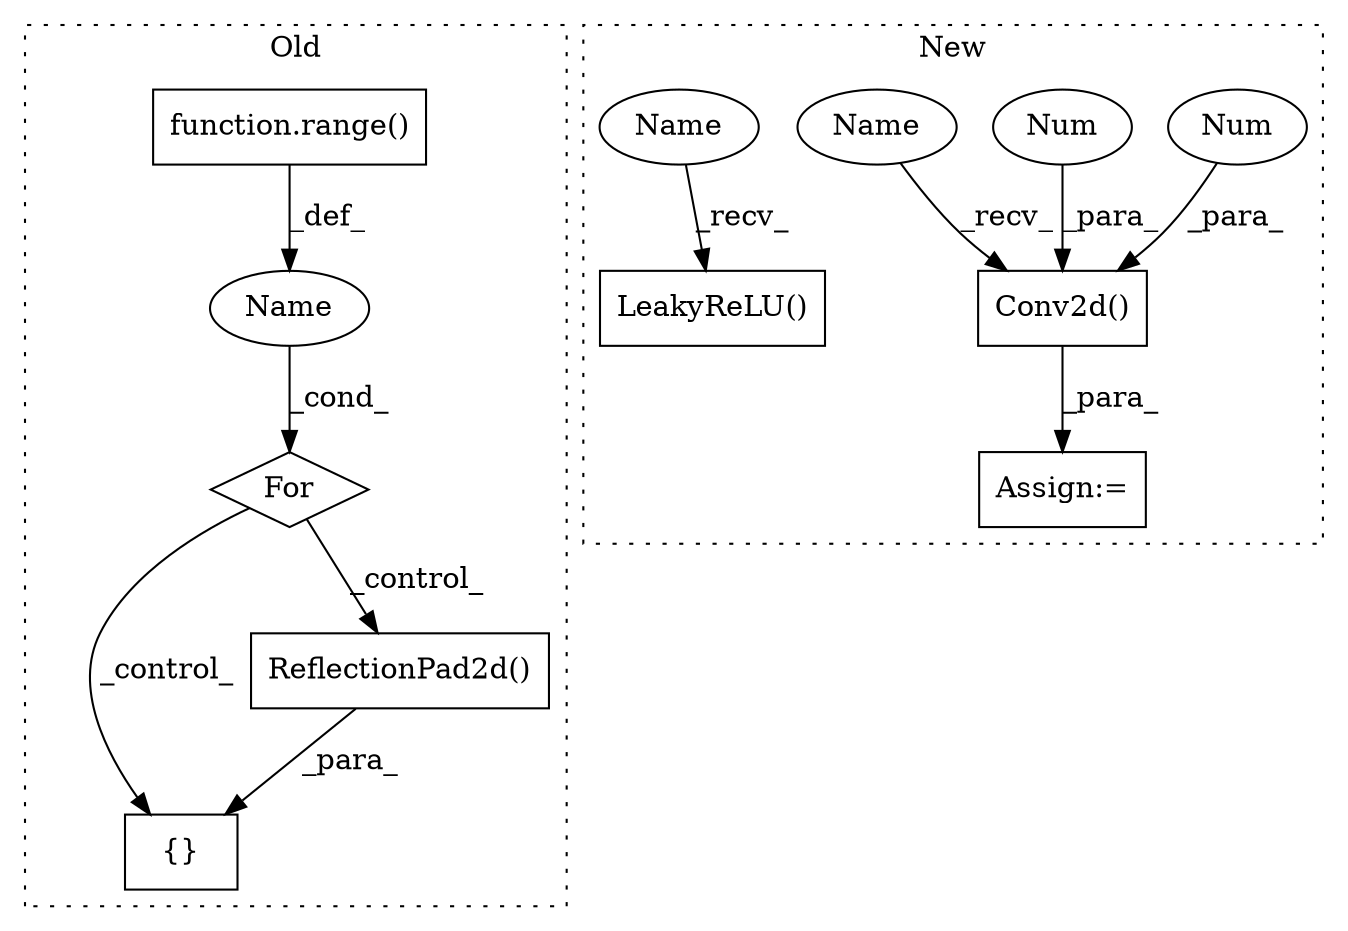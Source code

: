 digraph G {
subgraph cluster0 {
1 [label="function.range()" a="75" s="6277,6297" l="6,1" shape="box"];
3 [label="For" a="107" s="6268,6298" l="4,14" shape="diamond"];
7 [label="Name" a="87" s="6272" l="1" shape="ellipse"];
8 [label="{}" a="59" s="6321,6496" l="1,0" shape="box"];
10 [label="ReflectionPad2d()" a="75" s="6322,6342" l="19,1" shape="box"];
label = "Old";
style="dotted";
}
subgraph cluster1 {
2 [label="Conv2d()" a="75" s="1764,1782" l="10,49" shape="box"];
4 [label="Assign:=" a="68" s="1016" l="3" shape="box"];
5 [label="Num" a="76" s="1774" l="3" shape="ellipse"];
6 [label="Num" a="76" s="1779" l="3" shape="ellipse"];
9 [label="LeakyReLU()" a="75" s="2992" l="46" shape="box"];
11 [label="Name" a="87" s="1764" l="2" shape="ellipse"];
12 [label="Name" a="87" s="2992" l="2" shape="ellipse"];
label = "New";
style="dotted";
}
1 -> 7 [label="_def_"];
2 -> 4 [label="_para_"];
3 -> 10 [label="_control_"];
3 -> 8 [label="_control_"];
5 -> 2 [label="_para_"];
6 -> 2 [label="_para_"];
7 -> 3 [label="_cond_"];
10 -> 8 [label="_para_"];
11 -> 2 [label="_recv_"];
12 -> 9 [label="_recv_"];
}